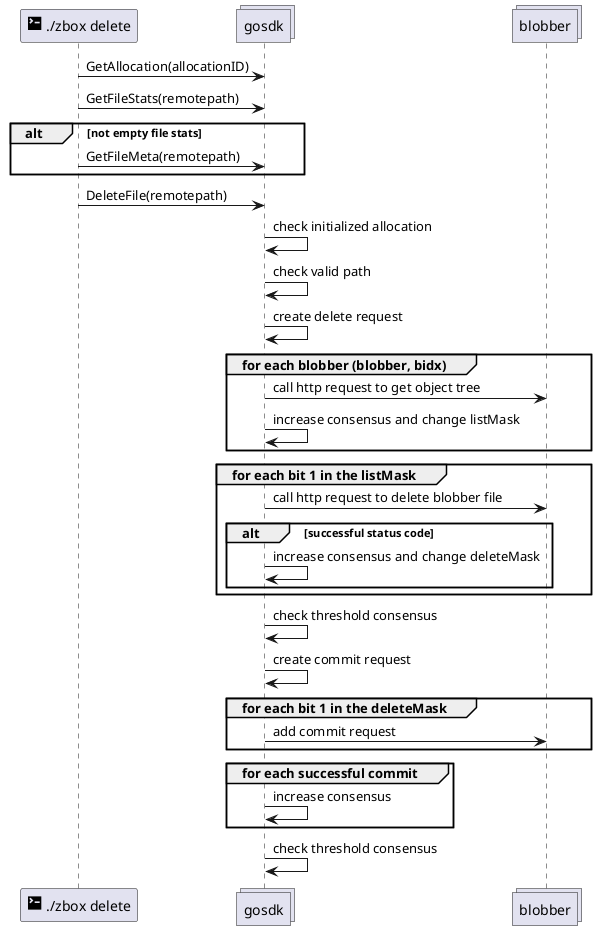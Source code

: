 @startuml
participant "<size:20><&terminal></size> ./zbox delete" as cli
collections gosdk
collections blobber

cli -> gosdk: GetAllocation(allocationID)
cli -> gosdk: GetFileStats(remotepath)
alt not empty file stats
cli -> gosdk: GetFileMeta(remotepath)
end
cli -> gosdk: DeleteFile(remotepath)

gosdk -> gosdk: check initialized allocation
gosdk -> gosdk: check valid path
gosdk -> gosdk: create delete request

group for each blobber (blobber, bidx)
gosdk -> blobber: call http request to get object tree
gosdk -> gosdk: increase consensus and change listMask
end

group for each bit 1 in the listMask
gosdk -> blobber: call http request to delete blobber file
alt successful status code
gosdk -> gosdk: increase consensus and change deleteMask
end
end

gosdk -> gosdk: check threshold consensus
gosdk -> gosdk: create commit request

group for each bit 1 in the deleteMask
gosdk -> blobber: add commit request
end

group for each successful commit
gosdk -> gosdk: increase consensus
end

gosdk -> gosdk: check threshold consensus
@enduml
